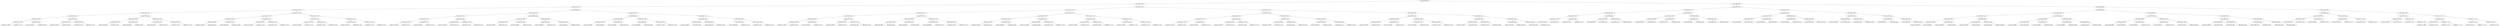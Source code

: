 digraph G{
1547511930 [label="Node{data=[5463, 5463]}"]
1547511930 -> 1010862375
1010862375 [label="Node{data=[3916, 3916]}"]
1010862375 -> 1640030917
1640030917 [label="Node{data=[2754, 2754]}"]
1640030917 -> 143401132
143401132 [label="Node{data=[2044, 2044]}"]
143401132 -> 1028106047
1028106047 [label="Node{data=[2028, 2028]}"]
1028106047 -> 91621377
91621377 [label="Node{data=[2020, 2020]}"]
91621377 -> 1665533088
1665533088 [label="Node{data=[1195, 1195]}"]
1665533088 -> 178700580
178700580 [label="Node{data=[1154, 1154]}"]
178700580 -> 173596944
173596944 [label="Node{data=[1139, 1139]}"]
178700580 -> 1062979162
1062979162 [label="Node{data=[1177, 1177]}"]
1665533088 -> 1818998293
1818998293 [label="Node{data=[1975, 1975]}"]
1818998293 -> 1358488925
1358488925 [label="Node{data=[1402, 1402]}"]
1818998293 -> 501599795
501599795 [label="Node{data=[2005, 2005]}"]
91621377 -> 2095948483
2095948483 [label="Node{data=[2024, 2024]}"]
2095948483 -> 1300723797
1300723797 [label="Node{data=[2022, 2022]}"]
1300723797 -> 1514319541
1514319541 [label="Node{data=[2021, 2021]}"]
1300723797 -> 1768253336
1768253336 [label="Node{data=[2023, 2023]}"]
2095948483 -> 2014264269
2014264269 [label="Node{data=[2026, 2026]}"]
2014264269 -> 238854473
238854473 [label="Node{data=[2025, 2025]}"]
2014264269 -> 1095012669
1095012669 [label="Node{data=[2027, 2027]}"]
1028106047 -> 64972586
64972586 [label="Node{data=[2036, 2036]}"]
64972586 -> 34600399
34600399 [label="Node{data=[2032, 2032]}"]
34600399 -> 1775385134
1775385134 [label="Node{data=[2030, 2030]}"]
1775385134 -> 209355600
209355600 [label="Node{data=[2029, 2029]}"]
1775385134 -> 1961120706
1961120706 [label="Node{data=[2031, 2031]}"]
34600399 -> 163082524
163082524 [label="Node{data=[2034, 2034]}"]
163082524 -> 1900226895
1900226895 [label="Node{data=[2033, 2033]}"]
163082524 -> 704332852
704332852 [label="Node{data=[2035, 2035]}"]
64972586 -> 2144823434
2144823434 [label="Node{data=[2040, 2040]}"]
2144823434 -> 900585213
900585213 [label="Node{data=[2038, 2038]}"]
900585213 -> 1573689430
1573689430 [label="Node{data=[2037, 2037]}"]
900585213 -> 778419519
778419519 [label="Node{data=[2039, 2039]}"]
2144823434 -> 1790051137
1790051137 [label="Node{data=[2042, 2042]}"]
1790051137 -> 829635284
829635284 [label="Node{data=[2041, 2041]}"]
1790051137 -> 147069572
147069572 [label="Node{data=[2043, 2043]}"]
143401132 -> 197903078
197903078 [label="Node{data=[2738, 2738]}"]
197903078 -> 1897488597
1897488597 [label="Node{data=[2671, 2671]}"]
1897488597 -> 1494503864
1494503864 [label="Node{data=[2365, 2365]}"]
1494503864 -> 1907122212
1907122212 [label="Node{data=[2326, 2326]}"]
1907122212 -> 606420997
606420997 [label="Node{data=[2106, 2106]}"]
1907122212 -> 511742876
511742876 [label="Node{data=[2364, 2364]}"]
1494503864 -> 1700956261
1700956261 [label="Node{data=[2612, 2612]}"]
1700956261 -> 2011003309
2011003309 [label="Node{data=[2366, 2366]}"]
1700956261 -> 2046175803
2046175803 [label="Node{data=[2626, 2626]}"]
1897488597 -> 1668307690
1668307690 [label="Node{data=[2734, 2734]}"]
1668307690 -> 312530753
312530753 [label="Node{data=[2673, 2673]}"]
312530753 -> 246203561
246203561 [label="Node{data=[2672, 2672]}"]
312530753 -> 1178828981
1178828981 [label="Node{data=[2713, 2713]}"]
1668307690 -> 654652829
654652829 [label="Node{data=[2736, 2736]}"]
654652829 -> 864810211
864810211 [label="Node{data=[2735, 2735]}"]
654652829 -> 1542121399
1542121399 [label="Node{data=[2737, 2737]}"]
197903078 -> 24543831
24543831 [label="Node{data=[2746, 2746]}"]
24543831 -> 265414201
265414201 [label="Node{data=[2742, 2742]}"]
265414201 -> 1662072780
1662072780 [label="Node{data=[2740, 2740]}"]
1662072780 -> 1875555142
1875555142 [label="Node{data=[2739, 2739]}"]
1662072780 -> 1520165074
1520165074 [label="Node{data=[2741, 2741]}"]
265414201 -> 1518019990
1518019990 [label="Node{data=[2744, 2744]}"]
1518019990 -> 809424450
809424450 [label="Node{data=[2743, 2743]}"]
1518019990 -> 173282176
173282176 [label="Node{data=[2745, 2745]}"]
24543831 -> 256700264
256700264 [label="Node{data=[2750, 2750]}"]
256700264 -> 211299458
211299458 [label="Node{data=[2748, 2748]}"]
211299458 -> 1246918549
1246918549 [label="Node{data=[2747, 2747]}"]
211299458 -> 1622193484
1622193484 [label="Node{data=[2749, 2749]}"]
256700264 -> 149893533
149893533 [label="Node{data=[2752, 2752]}"]
149893533 -> 1163845694
1163845694 [label="Node{data=[2751, 2751]}"]
149893533 -> 485083615
485083615 [label="Node{data=[2753, 2753]}"]
1640030917 -> 2039879131
2039879131 [label="Node{data=[3685, 3685]}"]
2039879131 -> 134525101
134525101 [label="Node{data=[2956, 2956]}"]
134525101 -> 980024963
980024963 [label="Node{data=[2762, 2762]}"]
980024963 -> 1746693920
1746693920 [label="Node{data=[2758, 2758]}"]
1746693920 -> 560826165
560826165 [label="Node{data=[2756, 2756]}"]
560826165 -> 214026861
214026861 [label="Node{data=[2755, 2755]}"]
560826165 -> 2032771216
2032771216 [label="Node{data=[2757, 2757]}"]
1746693920 -> 1917302266
1917302266 [label="Node{data=[2760, 2760]}"]
1917302266 -> 1071567016
1071567016 [label="Node{data=[2759, 2759]}"]
1917302266 -> 1036969884
1036969884 [label="Node{data=[2761, 2761]}"]
980024963 -> 156761493
156761493 [label="Node{data=[2766, 2766]}"]
156761493 -> 1181774112
1181774112 [label="Node{data=[2764, 2764]}"]
1181774112 -> 266511062
266511062 [label="Node{data=[2763, 2763]}"]
1181774112 -> 1171936945
1171936945 [label="Node{data=[2765, 2765]}"]
156761493 -> 1943511242
1943511242 [label="Node{data=[2768, 2768]}"]
1943511242 -> 912991969
912991969 [label="Node{data=[2767, 2767]}"]
1943511242 -> 746964712
746964712 [label="Node{data=[2769, 2769]}"]
134525101 -> 1006465559
1006465559 [label="Node{data=[3596, 3596]}"]
1006465559 -> 1977766994
1977766994 [label="Node{data=[3555, 3555]}"]
1977766994 -> 449919009
449919009 [label="Node{data=[3461, 3461]}"]
449919009 -> 409018133
409018133 [label="Node{data=[2967, 2967]}"]
449919009 -> 1222421444
1222421444 [label="Node{data=[3541, 3541]}"]
1977766994 -> 796599881
796599881 [label="Node{data=[3557, 3557]}"]
796599881 -> 1014502327
1014502327 [label="Node{data=[3556, 3556]}"]
796599881 -> 745613978
745613978 [label="Node{data=[3558, 3558]}"]
1006465559 -> 22947419
22947419 [label="Node{data=[3668, 3668]}"]
22947419 -> 2002850135
2002850135 [label="Node{data=[3620, 3620]}"]
2002850135 -> 200819111
200819111 [label="Node{data=[3619, 3619]}"]
2002850135 -> 779653048
779653048 [label="Node{data=[3667, 3667]}"]
22947419 -> 1583618258
1583618258 [label="Node{data=[3670, 3670]}"]
1583618258 -> 561009120
561009120 [label="Node{data=[3669, 3669]}"]
1583618258 -> 1758251280
1758251280 [label="Node{data=[3684, 3684]}"]
2039879131 -> 35888894
35888894 [label="Node{data=[3803, 3803]}"]
35888894 -> 2097132768
2097132768 [label="Node{data=[3693, 3693]}"]
2097132768 -> 1596134862
1596134862 [label="Node{data=[3689, 3689]}"]
1596134862 -> 1361695603
1361695603 [label="Node{data=[3687, 3687]}"]
1361695603 -> 1340306374
1340306374 [label="Node{data=[3686, 3686]}"]
1361695603 -> 1312458350
1312458350 [label="Node{data=[3688, 3688]}"]
1596134862 -> 166749954
166749954 [label="Node{data=[3691, 3691]}"]
166749954 -> 383622916
383622916 [label="Node{data=[3690, 3690]}"]
166749954 -> 1114944346
1114944346 [label="Node{data=[3692, 3692]}"]
2097132768 -> 1491551372
1491551372 [label="Node{data=[3733, 3733]}"]
1491551372 -> 1386602725
1386602725 [label="Node{data=[3695, 3695]}"]
1386602725 -> 687501322
687501322 [label="Node{data=[3694, 3694]}"]
1386602725 -> 1341388844
1341388844 [label="Node{data=[3696, 3696]}"]
1491551372 -> 768738938
768738938 [label="Node{data=[3752, 3752]}"]
768738938 -> 1343056365
1343056365 [label="Node{data=[3735, 3735]}"]
768738938 -> 730610118
730610118 [label="Node{data=[3790, 3790]}"]
35888894 -> 2079229443
2079229443 [label="Node{data=[3811, 3811]}"]
2079229443 -> 1186115282
1186115282 [label="Node{data=[3807, 3807]}"]
1186115282 -> 2110514664
2110514664 [label="Node{data=[3805, 3805]}"]
2110514664 -> 927179166
927179166 [label="Node{data=[3804, 3804]}"]
2110514664 -> 940767211
940767211 [label="Node{data=[3806, 3806]}"]
1186115282 -> 1795492357
1795492357 [label="Node{data=[3809, 3809]}"]
1795492357 -> 1237538344
1237538344 [label="Node{data=[3808, 3808]}"]
1795492357 -> 1663455711
1663455711 [label="Node{data=[3810, 3810]}"]
2079229443 -> 1277452287
1277452287 [label="Node{data=[3912, 3912]}"]
1277452287 -> 263336284
263336284 [label="Node{data=[3910, 3910]}"]
263336284 -> 1544770708
1544770708 [label="Node{data=[3839, 3839]}"]
263336284 -> 233459296
233459296 [label="Node{data=[3911, 3911]}"]
1277452287 -> 1675568005
1675568005 [label="Node{data=[3914, 3914]}"]
1675568005 -> 2105132659
2105132659 [label="Node{data=[3913, 3913]}"]
1675568005 -> 998808252
998808252 [label="Node{data=[3915, 3915]}"]
1010862375 -> 1691245283
1691245283 [label="Node{data=[5120, 5120]}"]
1691245283 -> 2123865844
2123865844 [label="Node{data=[4875, 4875]}"]
2123865844 -> 1307481355
1307481355 [label="Node{data=[4823, 4823]}"]
1307481355 -> 843885424
843885424 [label="Node{data=[3924, 3924]}"]
843885424 -> 608433816
608433816 [label="Node{data=[3920, 3920]}"]
608433816 -> 1717677274
1717677274 [label="Node{data=[3918, 3918]}"]
1717677274 -> 1604201424
1604201424 [label="Node{data=[3917, 3917]}"]
1717677274 -> 148769912
148769912 [label="Node{data=[3919, 3919]}"]
608433816 -> 856874189
856874189 [label="Node{data=[3922, 3922]}"]
856874189 -> 1484697865
1484697865 [label="Node{data=[3921, 3921]}"]
856874189 -> 1989198205
1989198205 [label="Node{data=[3923, 3923]}"]
843885424 -> 240496155
240496155 [label="Node{data=[4204, 4204]}"]
240496155 -> 730136488
730136488 [label="Node{data=[3926, 3926]}"]
730136488 -> 106947880
106947880 [label="Node{data=[3925, 3925]}"]
730136488 -> 1991526327
1991526327 [label="Node{data=[3927, 3927]}"]
240496155 -> 1437731340
1437731340 [label="Node{data=[4733, 4733]}"]
1437731340 -> 1497880237
1497880237 [label="Node{data=[4682, 4682]}"]
1437731340 -> 541593096
541593096 [label="Node{data=[4788, 4788]}"]
1307481355 -> 1955953737
1955953737 [label="Node{data=[4867, 4867]}"]
1955953737 -> 825424573
825424573 [label="Node{data=[4863, 4863]}"]
825424573 -> 1453830280
1453830280 [label="Node{data=[4861, 4861]}"]
1453830280 -> 922733594
922733594 [label="Node{data=[4860, 4860]}"]
1453830280 -> 1767344568
1767344568 [label="Node{data=[4862, 4862]}"]
825424573 -> 1326866749
1326866749 [label="Node{data=[4865, 4865]}"]
1326866749 -> 610188199
610188199 [label="Node{data=[4864, 4864]}"]
1326866749 -> 1812544554
1812544554 [label="Node{data=[4866, 4866]}"]
1955953737 -> 960918106
960918106 [label="Node{data=[4871, 4871]}"]
960918106 -> 1168503750
1168503750 [label="Node{data=[4869, 4869]}"]
1168503750 -> 351796054
351796054 [label="Node{data=[4868, 4868]}"]
1168503750 -> 834301326
834301326 [label="Node{data=[4870, 4870]}"]
960918106 -> 1004805441
1004805441 [label="Node{data=[4873, 4873]}"]
1004805441 -> 1370878520
1370878520 [label="Node{data=[4872, 4872]}"]
1004805441 -> 2058587667
2058587667 [label="Node{data=[4874, 4874]}"]
2123865844 -> 411523798
411523798 [label="Node{data=[5104, 5104]}"]
411523798 -> 51528338
51528338 [label="Node{data=[5006, 5006]}"]
51528338 -> 2101888250
2101888250 [label="Node{data=[4879, 4879]}"]
2101888250 -> 468553302
468553302 [label="Node{data=[4877, 4877]}"]
468553302 -> 966665751
966665751 [label="Node{data=[4876, 4876]}"]
468553302 -> 680125796
680125796 [label="Node{data=[4878, 4878]}"]
2101888250 -> 391711515
391711515 [label="Node{data=[4881, 4881]}"]
391711515 -> 1613867160
1613867160 [label="Node{data=[4880, 4880]}"]
391711515 -> 685212695
685212695 [label="Node{data=[4882, 4882]}"]
51528338 -> 1335031468
1335031468 [label="Node{data=[5100, 5100]}"]
1335031468 -> 273427862
273427862 [label="Node{data=[5098, 5098]}"]
273427862 -> 2102665839
2102665839 [label="Node{data=[5024, 5024]}"]
273427862 -> 1773663982
1773663982 [label="Node{data=[5099, 5099]}"]
1335031468 -> 826825442
826825442 [label="Node{data=[5102, 5102]}"]
826825442 -> 1083826624
1083826624 [label="Node{data=[5101, 5101]}"]
826825442 -> 478340326
478340326 [label="Node{data=[5103, 5103]}"]
411523798 -> 1255436574
1255436574 [label="Node{data=[5112, 5112]}"]
1255436574 -> 960019948
960019948 [label="Node{data=[5108, 5108]}"]
960019948 -> 916511978
916511978 [label="Node{data=[5106, 5106]}"]
916511978 -> 1032764172
1032764172 [label="Node{data=[5105, 5105]}"]
916511978 -> 1421566242
1421566242 [label="Node{data=[5107, 5107]}"]
960019948 -> 672162180
672162180 [label="Node{data=[5110, 5110]}"]
672162180 -> 417837024
417837024 [label="Node{data=[5109, 5109]}"]
672162180 -> 1358508331
1358508331 [label="Node{data=[5111, 5111]}"]
1255436574 -> 1606740071
1606740071 [label="Node{data=[5116, 5116]}"]
1606740071 -> 1953742426
1953742426 [label="Node{data=[5114, 5114]}"]
1953742426 -> 1364105115
1364105115 [label="Node{data=[5113, 5113]}"]
1953742426 -> 1210549488
1210549488 [label="Node{data=[5115, 5115]}"]
1606740071 -> 819518019
819518019 [label="Node{data=[5118, 5118]}"]
819518019 -> 1496331116
1496331116 [label="Node{data=[5117, 5117]}"]
819518019 -> 2095547806
2095547806 [label="Node{data=[5119, 5119]}"]
1691245283 -> 143888118
143888118 [label="Node{data=[5194, 5194]}"]
143888118 -> 2121221989
2121221989 [label="Node{data=[5178, 5178]}"]
2121221989 -> 639410327
639410327 [label="Node{data=[5128, 5128]}"]
639410327 -> 1721178815
1721178815 [label="Node{data=[5124, 5124]}"]
1721178815 -> 1927793829
1927793829 [label="Node{data=[5122, 5122]}"]
1927793829 -> 1983375859
1983375859 [label="Node{data=[5121, 5121]}"]
1927793829 -> 904718266
904718266 [label="Node{data=[5123, 5123]}"]
1721178815 -> 1802522970
1802522970 [label="Node{data=[5126, 5126]}"]
1802522970 -> 658389621
658389621 [label="Node{data=[5125, 5125]}"]
1802522970 -> 1854875408
1854875408 [label="Node{data=[5127, 5127]}"]
639410327 -> 1015860300
1015860300 [label="Node{data=[5132, 5132]}"]
1015860300 -> 1436524550
1436524550 [label="Node{data=[5130, 5130]}"]
1436524550 -> 52745554
52745554 [label="Node{data=[5129, 5129]}"]
1436524550 -> 344245633
344245633 [label="Node{data=[5131, 5131]}"]
1015860300 -> 1320191473
1320191473 [label="Node{data=[5161, 5161]}"]
1320191473 -> 1720161201
1720161201 [label="Node{data=[5138, 5138]}"]
1320191473 -> 1126978678
1126978678 [label="Node{data=[5177, 5177]}"]
2121221989 -> 1907767647
1907767647 [label="Node{data=[5186, 5186]}"]
1907767647 -> 996386197
996386197 [label="Node{data=[5182, 5182]}"]
996386197 -> 1629725523
1629725523 [label="Node{data=[5180, 5180]}"]
1629725523 -> 1083032805
1083032805 [label="Node{data=[5179, 5179]}"]
1629725523 -> 3240298
3240298 [label="Node{data=[5181, 5181]}"]
996386197 -> 643310580
643310580 [label="Node{data=[5184, 5184]}"]
643310580 -> 1511863639
1511863639 [label="Node{data=[5183, 5183]}"]
643310580 -> 1956210717
1956210717 [label="Node{data=[5185, 5185]}"]
1907767647 -> 2133388741
2133388741 [label="Node{data=[5190, 5190]}"]
2133388741 -> 403191383
403191383 [label="Node{data=[5188, 5188]}"]
403191383 -> 730603404
730603404 [label="Node{data=[5187, 5187]}"]
403191383 -> 342512480
342512480 [label="Node{data=[5189, 5189]}"]
2133388741 -> 747946733
747946733 [label="Node{data=[5192, 5192]}"]
747946733 -> 1979184038
1979184038 [label="Node{data=[5191, 5191]}"]
747946733 -> 1045226219
1045226219 [label="Node{data=[5193, 5193]}"]
143888118 -> 2021345041
2021345041 [label="Node{data=[5256, 5256]}"]
2021345041 -> 1920102745
1920102745 [label="Node{data=[5202, 5202]}"]
1920102745 -> 944952946
944952946 [label="Node{data=[5198, 5198]}"]
944952946 -> 1632645161
1632645161 [label="Node{data=[5196, 5196]}"]
1632645161 -> 1127330013
1127330013 [label="Node{data=[5195, 5195]}"]
1632645161 -> 573110619
573110619 [label="Node{data=[5197, 5197]}"]
944952946 -> 208095786
208095786 [label="Node{data=[5200, 5200]}"]
208095786 -> 1817633527
1817633527 [label="Node{data=[5199, 5199]}"]
208095786 -> 573509880
573509880 [label="Node{data=[5201, 5201]}"]
1920102745 -> 1193859015
1193859015 [label="Node{data=[5206, 5206]}"]
1193859015 -> 1898504978
1898504978 [label="Node{data=[5204, 5204]}"]
1898504978 -> 707978906
707978906 [label="Node{data=[5203, 5203]}"]
1898504978 -> 1891666932
1891666932 [label="Node{data=[5205, 5205]}"]
1193859015 -> 1909976260
1909976260 [label="Node{data=[5254, 5254]}"]
1909976260 -> 1196532127
1196532127 [label="Node{data=[5207, 5207]}"]
1909976260 -> 2053802457
2053802457 [label="Node{data=[5255, 5255]}"]
2021345041 -> 234955339
234955339 [label="Node{data=[5264, 5264]}"]
234955339 -> 1082023555
1082023555 [label="Node{data=[5260, 5260]}"]
1082023555 -> 174670410
174670410 [label="Node{data=[5258, 5258]}"]
174670410 -> 618870431
618870431 [label="Node{data=[5257, 5257]}"]
174670410 -> 603413298
603413298 [label="Node{data=[5259, 5259]}"]
1082023555 -> 290427785
290427785 [label="Node{data=[5262, 5262]}"]
290427785 -> 1375009016
1375009016 [label="Node{data=[5261, 5261]}"]
290427785 -> 1822325655
1822325655 [label="Node{data=[5263, 5263]}"]
234955339 -> 1965655037
1965655037 [label="Node{data=[5297, 5297]}"]
1965655037 -> 412583178
412583178 [label="Node{data=[5266, 5266]}"]
412583178 -> 1859292632
1859292632 [label="Node{data=[5265, 5265]}"]
412583178 -> 1905197398
1905197398 [label="Node{data=[5296, 5296]}"]
1965655037 -> 1216369393
1216369393 [label="Node{data=[5349, 5349]}"]
1216369393 -> 1822110014
1822110014 [label="Node{data=[5298, 5298]}"]
1216369393 -> 383638840
383638840 [label="Node{data=[5417, 5417]}"]
1547511930 -> 525462276
525462276 [label="Node{data=[6633, 6633]}"]
525462276 -> 1426859461
1426859461 [label="Node{data=[6553, 6553]}"]
1426859461 -> 1613495451
1613495451 [label="Node{data=[6537, 6537]}"]
1613495451 -> 417847739
417847739 [label="Node{data=[6484, 6484]}"]
417847739 -> 142477416
142477416 [label="Node{data=[5947, 5947]}"]
142477416 -> 1013458607
1013458607 [label="Node{data=[5575, 5575]}"]
1013458607 -> 60344989
60344989 [label="Node{data=[5545, 5545]}"]
1013458607 -> 622125396
622125396 [label="Node{data=[5687, 5687]}"]
142477416 -> 1574011094
1574011094 [label="Node{data=[6076, 6076]}"]
1574011094 -> 552700061
552700061 [label="Node{data=[6071, 6071]}"]
1574011094 -> 1710776892
1710776892 [label="Node{data=[6104, 6104]}"]
417847739 -> 1743004054
1743004054 [label="Node{data=[6533, 6533]}"]
1743004054 -> 920836748
920836748 [label="Node{data=[6486, 6486]}"]
920836748 -> 452659629
452659629 [label="Node{data=[6485, 6485]}"]
920836748 -> 1010069836
1010069836 [label="Node{data=[6487, 6487]}"]
1743004054 -> 2048532429
2048532429 [label="Node{data=[6535, 6535]}"]
2048532429 -> 1510775992
1510775992 [label="Node{data=[6534, 6534]}"]
2048532429 -> 418922549
418922549 [label="Node{data=[6536, 6536]}"]
1613495451 -> 123333751
123333751 [label="Node{data=[6545, 6545]}"]
123333751 -> 756514598
756514598 [label="Node{data=[6541, 6541]}"]
756514598 -> 331407200
331407200 [label="Node{data=[6539, 6539]}"]
331407200 -> 1239669957
1239669957 [label="Node{data=[6538, 6538]}"]
331407200 -> 17939418
17939418 [label="Node{data=[6540, 6540]}"]
756514598 -> 401148561
401148561 [label="Node{data=[6543, 6543]}"]
401148561 -> 38272211
38272211 [label="Node{data=[6542, 6542]}"]
401148561 -> 1427443114
1427443114 [label="Node{data=[6544, 6544]}"]
123333751 -> 1507238841
1507238841 [label="Node{data=[6549, 6549]}"]
1507238841 -> 112498576
112498576 [label="Node{data=[6547, 6547]}"]
112498576 -> 992494321
992494321 [label="Node{data=[6546, 6546]}"]
112498576 -> 1185771619
1185771619 [label="Node{data=[6548, 6548]}"]
1507238841 -> 713742436
713742436 [label="Node{data=[6551, 6551]}"]
713742436 -> 144757426
144757426 [label="Node{data=[6550, 6550]}"]
713742436 -> 1902524061
1902524061 [label="Node{data=[6552, 6552]}"]
1426859461 -> 1550155450
1550155450 [label="Node{data=[6617, 6617]}"]
1550155450 -> 550552746
550552746 [label="Node{data=[6561, 6561]}"]
550552746 -> 778807104
778807104 [label="Node{data=[6557, 6557]}"]
778807104 -> 1861856974
1861856974 [label="Node{data=[6555, 6555]}"]
1861856974 -> 421436677
421436677 [label="Node{data=[6554, 6554]}"]
1861856974 -> 1070464792
1070464792 [label="Node{data=[6556, 6556]}"]
778807104 -> 1290735110
1290735110 [label="Node{data=[6559, 6559]}"]
1290735110 -> 1875072651
1875072651 [label="Node{data=[6558, 6558]}"]
1290735110 -> 47712451
47712451 [label="Node{data=[6560, 6560]}"]
550552746 -> 1388118719
1388118719 [label="Node{data=[6565, 6565]}"]
1388118719 -> 1712761296
1712761296 [label="Node{data=[6563, 6563]}"]
1712761296 -> 328522903
328522903 [label="Node{data=[6562, 6562]}"]
1712761296 -> 1372078134
1372078134 [label="Node{data=[6564, 6564]}"]
1388118719 -> 1809455178
1809455178 [label="Node{data=[6594, 6594]}"]
1809455178 -> 944862408
944862408 [label="Node{data=[6566, 6566]}"]
1809455178 -> 219440945
219440945 [label="Node{data=[6616, 6616]}"]
1550155450 -> 516841301
516841301 [label="Node{data=[6625, 6625]}"]
516841301 -> 636292238
636292238 [label="Node{data=[6621, 6621]}"]
636292238 -> 380226511
380226511 [label="Node{data=[6619, 6619]}"]
380226511 -> 942283716
942283716 [label="Node{data=[6618, 6618]}"]
380226511 -> 1416814435
1416814435 [label="Node{data=[6620, 6620]}"]
636292238 -> 431366175
431366175 [label="Node{data=[6623, 6623]}"]
431366175 -> 1100572501
1100572501 [label="Node{data=[6622, 6622]}"]
431366175 -> 688238745
688238745 [label="Node{data=[6624, 6624]}"]
516841301 -> 1800334109
1800334109 [label="Node{data=[6629, 6629]}"]
1800334109 -> 1129351347
1129351347 [label="Node{data=[6627, 6627]}"]
1129351347 -> 1241119811
1241119811 [label="Node{data=[6626, 6626]}"]
1129351347 -> 1308368029
1308368029 [label="Node{data=[6628, 6628]}"]
1800334109 -> 1375076412
1375076412 [label="Node{data=[6631, 6631]}"]
1375076412 -> 379850657
379850657 [label="Node{data=[6630, 6630]}"]
1375076412 -> 280621778
280621778 [label="Node{data=[6632, 6632]}"]
525462276 -> 1024203948
1024203948 [label="Node{data=[6699, 6699]}"]
1024203948 -> 1545215185
1545215185 [label="Node{data=[6665, 6665]}"]
1545215185 -> 1794492916
1794492916 [label="Node{data=[6649, 6649]}"]
1794492916 -> 889555226
889555226 [label="Node{data=[6641, 6641]}"]
889555226 -> 1748044394
1748044394 [label="Node{data=[6637, 6637]}"]
1748044394 -> 1682009897
1682009897 [label="Node{data=[6635, 6635]}"]
1682009897 -> 541040700
541040700 [label="Node{data=[6634, 6634]}"]
1682009897 -> 971747448
971747448 [label="Node{data=[6636, 6636]}"]
1748044394 -> 1500094325
1500094325 [label="Node{data=[6639, 6639]}"]
1500094325 -> 918457174
918457174 [label="Node{data=[6638, 6638]}"]
1500094325 -> 1801315325
1801315325 [label="Node{data=[6640, 6640]}"]
889555226 -> 265418398
265418398 [label="Node{data=[6645, 6645]}"]
265418398 -> 441860646
441860646 [label="Node{data=[6643, 6643]}"]
441860646 -> 1492160001
1492160001 [label="Node{data=[6642, 6642]}"]
441860646 -> 1547099369
1547099369 [label="Node{data=[6644, 6644]}"]
265418398 -> 1548989687
1548989687 [label="Node{data=[6647, 6647]}"]
1548989687 -> 1950124585
1950124585 [label="Node{data=[6646, 6646]}"]
1548989687 -> 685802025
685802025 [label="Node{data=[6648, 6648]}"]
1794492916 -> 1121698376
1121698376 [label="Node{data=[6657, 6657]}"]
1121698376 -> 65938152
65938152 [label="Node{data=[6653, 6653]}"]
65938152 -> 320048510
320048510 [label="Node{data=[6651, 6651]}"]
320048510 -> 1070507263
1070507263 [label="Node{data=[6650, 6650]}"]
320048510 -> 589035724
589035724 [label="Node{data=[6652, 6652]}"]
65938152 -> 1368422181
1368422181 [label="Node{data=[6655, 6655]}"]
1368422181 -> 1592223764
1592223764 [label="Node{data=[6654, 6654]}"]
1368422181 -> 348440171
348440171 [label="Node{data=[6656, 6656]}"]
1121698376 -> 1751482791
1751482791 [label="Node{data=[6661, 6661]}"]
1751482791 -> 975108817
975108817 [label="Node{data=[6659, 6659]}"]
975108817 -> 1599902286
1599902286 [label="Node{data=[6658, 6658]}"]
975108817 -> 1838800976
1838800976 [label="Node{data=[6660, 6660]}"]
1751482791 -> 699739389
699739389 [label="Node{data=[6663, 6663]}"]
699739389 -> 1689289576
1689289576 [label="Node{data=[6662, 6662]}"]
699739389 -> 1598399314
1598399314 [label="Node{data=[6664, 6664]}"]
1545215185 -> 2113688458
2113688458 [label="Node{data=[6681, 6681]}"]
2113688458 -> 2100185612
2100185612 [label="Node{data=[6673, 6673]}"]
2100185612 -> 493169922
493169922 [label="Node{data=[6669, 6669]}"]
493169922 -> 1867010767
1867010767 [label="Node{data=[6667, 6667]}"]
1867010767 -> 1891052719
1891052719 [label="Node{data=[6666, 6666]}"]
1867010767 -> 2143712927
2143712927 [label="Node{data=[6668, 6668]}"]
493169922 -> 1266633048
1266633048 [label="Node{data=[6671, 6671]}"]
1266633048 -> 1712104658
1712104658 [label="Node{data=[6670, 6670]}"]
1266633048 -> 790048488
790048488 [label="Node{data=[6672, 6672]}"]
2100185612 -> 1663682331
1663682331 [label="Node{data=[6677, 6677]}"]
1663682331 -> 1378707375
1378707375 [label="Node{data=[6675, 6675]}"]
1378707375 -> 1359241996
1359241996 [label="Node{data=[6674, 6674]}"]
1378707375 -> 1198684074
1198684074 [label="Node{data=[6676, 6676]}"]
1663682331 -> 1791910208
1791910208 [label="Node{data=[6679, 6679]}"]
1791910208 -> 1399284649
1399284649 [label="Node{data=[6678, 6678]}"]
1791910208 -> 562652874
562652874 [label="Node{data=[6680, 6680]}"]
2113688458 -> 1964149366
1964149366 [label="Node{data=[6691, 6691]}"]
1964149366 -> 1825513973
1825513973 [label="Node{data=[6687, 6687]}"]
1825513973 -> 73235950
73235950 [label="Node{data=[6683, 6683]}"]
73235950 -> 1854465177
1854465177 [label="Node{data=[6682, 6682]}"]
73235950 -> 254312964
254312964 [label="Node{data=[6684, 6684]}"]
1825513973 -> 452840093
452840093 [label="Node{data=[6689, 6689]}"]
452840093 -> 1965061665
1965061665 [label="Node{data=[6688, 6688]}"]
452840093 -> 1545992240
1545992240 [label="Node{data=[6690, 6690]}"]
1964149366 -> 391543058
391543058 [label="Node{data=[6695, 6695]}"]
391543058 -> 1661722695
1661722695 [label="Node{data=[6693, 6693]}"]
1661722695 -> 367788921
367788921 [label="Node{data=[6692, 6692]}"]
1661722695 -> 1727765900
1727765900 [label="Node{data=[6694, 6694]}"]
391543058 -> 1111619240
1111619240 [label="Node{data=[6697, 6697]}"]
1111619240 -> 2121547647
2121547647 [label="Node{data=[6696, 6696]}"]
1111619240 -> 200678403
200678403 [label="Node{data=[6698, 6698]}"]
1024203948 -> 836495116
836495116 [label="Node{data=[6752, 6752]}"]
836495116 -> 2095231785
2095231785 [label="Node{data=[6744, 6744]}"]
2095231785 -> 590541837
590541837 [label="Node{data=[6703, 6703]}"]
590541837 -> 404742764
404742764 [label="Node{data=[6701, 6701]}"]
404742764 -> 1989314020
1989314020 [label="Node{data=[6700, 6700]}"]
404742764 -> 528485348
528485348 [label="Node{data=[6702, 6702]}"]
590541837 -> 732300933
732300933 [label="Node{data=[6742, 6742]}"]
732300933 -> 1280154911
1280154911 [label="Node{data=[6709, 6709]}"]
732300933 -> 772967639
772967639 [label="Node{data=[6743, 6743]}"]
2095231785 -> 835874266
835874266 [label="Node{data=[6748, 6748]}"]
835874266 -> 719046475
719046475 [label="Node{data=[6746, 6746]}"]
719046475 -> 173933162
173933162 [label="Node{data=[6745, 6745]}"]
719046475 -> 806372290
806372290 [label="Node{data=[6747, 6747]}"]
835874266 -> 311313575
311313575 [label="Node{data=[6750, 6750]}"]
311313575 -> 1721448482
1721448482 [label="Node{data=[6749, 6749]}"]
311313575 -> 472660937
472660937 [label="Node{data=[6751, 6751]}"]
836495116 -> 781215197
781215197 [label="Node{data=[7165, 7165]}"]
781215197 -> 1314629588
1314629588 [label="Node{data=[7161, 7161]}"]
1314629588 -> 1899940885
1899940885 [label="Node{data=[7123, 7123]}"]
1899940885 -> 212947848
212947848 [label="Node{data=[6753, 6753]}"]
1899940885 -> 555905358
555905358 [label="Node{data=[7160, 7160]}"]
1314629588 -> 844367801
844367801 [label="Node{data=[7163, 7163]}"]
844367801 -> 890055554
890055554 [label="Node{data=[7162, 7162]}"]
844367801 -> 858129336
858129336 [label="Node{data=[7164, 7164]}"]
781215197 -> 20757651
20757651 [label="Node{data=[7173, 7173]}"]
20757651 -> 323427010
323427010 [label="Node{data=[7169, 7169]}"]
323427010 -> 1338667539
1338667539 [label="Node{data=[7167, 7167]}"]
1338667539 -> 1282577297
1282577297 [label="Node{data=[7166, 7166]}"]
1338667539 -> 676226728
676226728 [label="Node{data=[7168, 7168]}"]
323427010 -> 66381929
66381929 [label="Node{data=[7171, 7171]}"]
66381929 -> 523389166
523389166 [label="Node{data=[7170, 7170]}"]
66381929 -> 1191493250
1191493250 [label="Node{data=[7172, 7172]}"]
20757651 -> 480574444
480574444 [label="Node{data=[7177, 7177]}"]
480574444 -> 943189937
943189937 [label="Node{data=[7175, 7175]}"]
943189937 -> 902800737
902800737 [label="Node{data=[7174, 7174]}"]
943189937 -> 1474162164
1474162164 [label="Node{data=[7176, 7176]}"]
480574444 -> 1822230392
1822230392 [label="Node{data=[7178, 7178]}"]
1822230392 -> 1800415037
1800415037 [label="Node{data=[7184, 7184]}"]
}